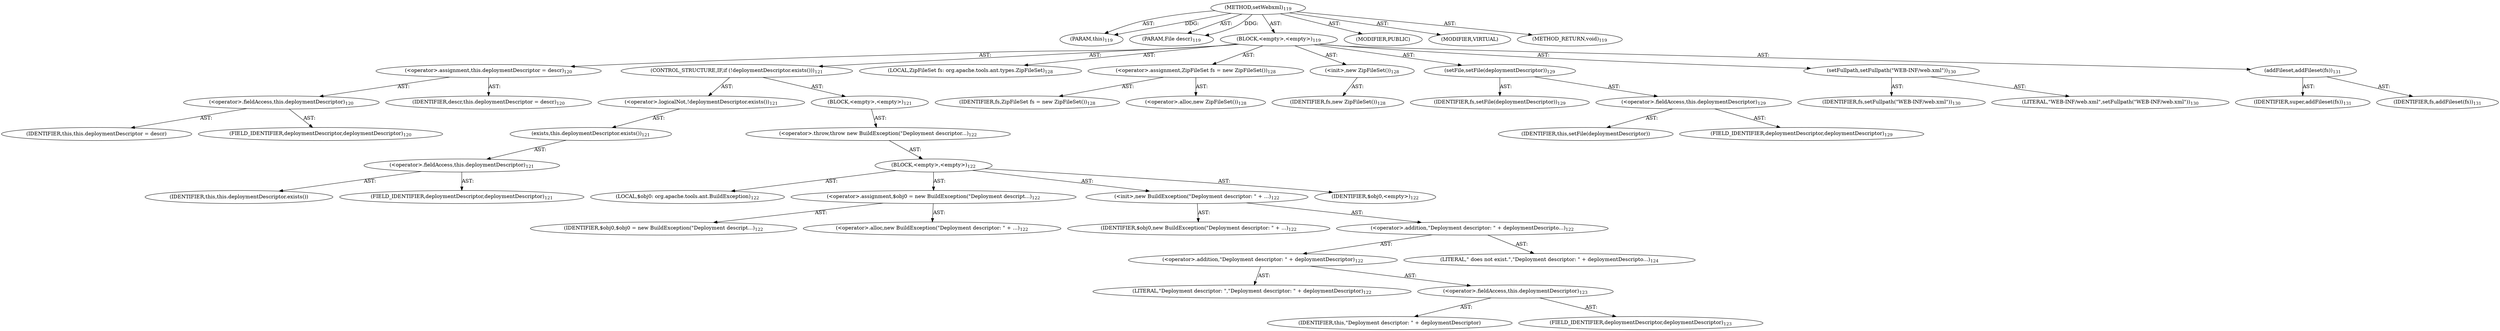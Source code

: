 digraph "setWebxml" {  
"111669149698" [label = <(METHOD,setWebxml)<SUB>119</SUB>> ]
"115964116997" [label = <(PARAM,this)<SUB>119</SUB>> ]
"115964116998" [label = <(PARAM,File descr)<SUB>119</SUB>> ]
"25769803778" [label = <(BLOCK,&lt;empty&gt;,&lt;empty&gt;)<SUB>119</SUB>> ]
"30064771076" [label = <(&lt;operator&gt;.assignment,this.deploymentDescriptor = descr)<SUB>120</SUB>> ]
"30064771077" [label = <(&lt;operator&gt;.fieldAccess,this.deploymentDescriptor)<SUB>120</SUB>> ]
"68719476744" [label = <(IDENTIFIER,this,this.deploymentDescriptor = descr)> ]
"55834574848" [label = <(FIELD_IDENTIFIER,deploymentDescriptor,deploymentDescriptor)<SUB>120</SUB>> ]
"68719476745" [label = <(IDENTIFIER,descr,this.deploymentDescriptor = descr)<SUB>120</SUB>> ]
"47244640256" [label = <(CONTROL_STRUCTURE,IF,if (!deploymentDescriptor.exists()))<SUB>121</SUB>> ]
"30064771078" [label = <(&lt;operator&gt;.logicalNot,!deploymentDescriptor.exists())<SUB>121</SUB>> ]
"30064771079" [label = <(exists,this.deploymentDescriptor.exists())<SUB>121</SUB>> ]
"30064771080" [label = <(&lt;operator&gt;.fieldAccess,this.deploymentDescriptor)<SUB>121</SUB>> ]
"68719476746" [label = <(IDENTIFIER,this,this.deploymentDescriptor.exists())> ]
"55834574849" [label = <(FIELD_IDENTIFIER,deploymentDescriptor,deploymentDescriptor)<SUB>121</SUB>> ]
"25769803779" [label = <(BLOCK,&lt;empty&gt;,&lt;empty&gt;)<SUB>121</SUB>> ]
"30064771081" [label = <(&lt;operator&gt;.throw,throw new BuildException(&quot;Deployment descriptor...)<SUB>122</SUB>> ]
"25769803780" [label = <(BLOCK,&lt;empty&gt;,&lt;empty&gt;)<SUB>122</SUB>> ]
"94489280512" [label = <(LOCAL,$obj0: org.apache.tools.ant.BuildException)<SUB>122</SUB>> ]
"30064771082" [label = <(&lt;operator&gt;.assignment,$obj0 = new BuildException(&quot;Deployment descript...)<SUB>122</SUB>> ]
"68719476747" [label = <(IDENTIFIER,$obj0,$obj0 = new BuildException(&quot;Deployment descript...)<SUB>122</SUB>> ]
"30064771083" [label = <(&lt;operator&gt;.alloc,new BuildException(&quot;Deployment descriptor: &quot; + ...)<SUB>122</SUB>> ]
"30064771084" [label = <(&lt;init&gt;,new BuildException(&quot;Deployment descriptor: &quot; + ...)<SUB>122</SUB>> ]
"68719476748" [label = <(IDENTIFIER,$obj0,new BuildException(&quot;Deployment descriptor: &quot; + ...)<SUB>122</SUB>> ]
"30064771085" [label = <(&lt;operator&gt;.addition,&quot;Deployment descriptor: &quot; + deploymentDescripto...)<SUB>122</SUB>> ]
"30064771086" [label = <(&lt;operator&gt;.addition,&quot;Deployment descriptor: &quot; + deploymentDescriptor)<SUB>122</SUB>> ]
"90194313218" [label = <(LITERAL,&quot;Deployment descriptor: &quot;,&quot;Deployment descriptor: &quot; + deploymentDescriptor)<SUB>122</SUB>> ]
"30064771087" [label = <(&lt;operator&gt;.fieldAccess,this.deploymentDescriptor)<SUB>123</SUB>> ]
"68719476749" [label = <(IDENTIFIER,this,&quot;Deployment descriptor: &quot; + deploymentDescriptor)> ]
"55834574850" [label = <(FIELD_IDENTIFIER,deploymentDescriptor,deploymentDescriptor)<SUB>123</SUB>> ]
"90194313219" [label = <(LITERAL,&quot; does not exist.&quot;,&quot;Deployment descriptor: &quot; + deploymentDescripto...)<SUB>124</SUB>> ]
"68719476750" [label = <(IDENTIFIER,$obj0,&lt;empty&gt;)<SUB>122</SUB>> ]
"94489280513" [label = <(LOCAL,ZipFileSet fs: org.apache.tools.ant.types.ZipFileSet)<SUB>128</SUB>> ]
"30064771088" [label = <(&lt;operator&gt;.assignment,ZipFileSet fs = new ZipFileSet())<SUB>128</SUB>> ]
"68719476751" [label = <(IDENTIFIER,fs,ZipFileSet fs = new ZipFileSet())<SUB>128</SUB>> ]
"30064771089" [label = <(&lt;operator&gt;.alloc,new ZipFileSet())<SUB>128</SUB>> ]
"30064771090" [label = <(&lt;init&gt;,new ZipFileSet())<SUB>128</SUB>> ]
"68719476752" [label = <(IDENTIFIER,fs,new ZipFileSet())<SUB>128</SUB>> ]
"30064771091" [label = <(setFile,setFile(deploymentDescriptor))<SUB>129</SUB>> ]
"68719476753" [label = <(IDENTIFIER,fs,setFile(deploymentDescriptor))<SUB>129</SUB>> ]
"30064771092" [label = <(&lt;operator&gt;.fieldAccess,this.deploymentDescriptor)<SUB>129</SUB>> ]
"68719476754" [label = <(IDENTIFIER,this,setFile(deploymentDescriptor))> ]
"55834574851" [label = <(FIELD_IDENTIFIER,deploymentDescriptor,deploymentDescriptor)<SUB>129</SUB>> ]
"30064771093" [label = <(setFullpath,setFullpath(&quot;WEB-INF/web.xml&quot;))<SUB>130</SUB>> ]
"68719476755" [label = <(IDENTIFIER,fs,setFullpath(&quot;WEB-INF/web.xml&quot;))<SUB>130</SUB>> ]
"90194313220" [label = <(LITERAL,&quot;WEB-INF/web.xml&quot;,setFullpath(&quot;WEB-INF/web.xml&quot;))<SUB>130</SUB>> ]
"30064771094" [label = <(addFileset,addFileset(fs))<SUB>131</SUB>> ]
"68719476756" [label = <(IDENTIFIER,super,addFileset(fs))<SUB>131</SUB>> ]
"68719476757" [label = <(IDENTIFIER,fs,addFileset(fs))<SUB>131</SUB>> ]
"133143986184" [label = <(MODIFIER,PUBLIC)> ]
"133143986185" [label = <(MODIFIER,VIRTUAL)> ]
"128849018882" [label = <(METHOD_RETURN,void)<SUB>119</SUB>> ]
  "111669149698" -> "115964116997"  [ label = "AST: "] 
  "111669149698" -> "115964116998"  [ label = "AST: "] 
  "111669149698" -> "25769803778"  [ label = "AST: "] 
  "111669149698" -> "133143986184"  [ label = "AST: "] 
  "111669149698" -> "133143986185"  [ label = "AST: "] 
  "111669149698" -> "128849018882"  [ label = "AST: "] 
  "25769803778" -> "30064771076"  [ label = "AST: "] 
  "25769803778" -> "47244640256"  [ label = "AST: "] 
  "25769803778" -> "94489280513"  [ label = "AST: "] 
  "25769803778" -> "30064771088"  [ label = "AST: "] 
  "25769803778" -> "30064771090"  [ label = "AST: "] 
  "25769803778" -> "30064771091"  [ label = "AST: "] 
  "25769803778" -> "30064771093"  [ label = "AST: "] 
  "25769803778" -> "30064771094"  [ label = "AST: "] 
  "30064771076" -> "30064771077"  [ label = "AST: "] 
  "30064771076" -> "68719476745"  [ label = "AST: "] 
  "30064771077" -> "68719476744"  [ label = "AST: "] 
  "30064771077" -> "55834574848"  [ label = "AST: "] 
  "47244640256" -> "30064771078"  [ label = "AST: "] 
  "47244640256" -> "25769803779"  [ label = "AST: "] 
  "30064771078" -> "30064771079"  [ label = "AST: "] 
  "30064771079" -> "30064771080"  [ label = "AST: "] 
  "30064771080" -> "68719476746"  [ label = "AST: "] 
  "30064771080" -> "55834574849"  [ label = "AST: "] 
  "25769803779" -> "30064771081"  [ label = "AST: "] 
  "30064771081" -> "25769803780"  [ label = "AST: "] 
  "25769803780" -> "94489280512"  [ label = "AST: "] 
  "25769803780" -> "30064771082"  [ label = "AST: "] 
  "25769803780" -> "30064771084"  [ label = "AST: "] 
  "25769803780" -> "68719476750"  [ label = "AST: "] 
  "30064771082" -> "68719476747"  [ label = "AST: "] 
  "30064771082" -> "30064771083"  [ label = "AST: "] 
  "30064771084" -> "68719476748"  [ label = "AST: "] 
  "30064771084" -> "30064771085"  [ label = "AST: "] 
  "30064771085" -> "30064771086"  [ label = "AST: "] 
  "30064771085" -> "90194313219"  [ label = "AST: "] 
  "30064771086" -> "90194313218"  [ label = "AST: "] 
  "30064771086" -> "30064771087"  [ label = "AST: "] 
  "30064771087" -> "68719476749"  [ label = "AST: "] 
  "30064771087" -> "55834574850"  [ label = "AST: "] 
  "30064771088" -> "68719476751"  [ label = "AST: "] 
  "30064771088" -> "30064771089"  [ label = "AST: "] 
  "30064771090" -> "68719476752"  [ label = "AST: "] 
  "30064771091" -> "68719476753"  [ label = "AST: "] 
  "30064771091" -> "30064771092"  [ label = "AST: "] 
  "30064771092" -> "68719476754"  [ label = "AST: "] 
  "30064771092" -> "55834574851"  [ label = "AST: "] 
  "30064771093" -> "68719476755"  [ label = "AST: "] 
  "30064771093" -> "90194313220"  [ label = "AST: "] 
  "30064771094" -> "68719476756"  [ label = "AST: "] 
  "30064771094" -> "68719476757"  [ label = "AST: "] 
  "111669149698" -> "115964116997"  [ label = "DDG: "] 
  "111669149698" -> "115964116998"  [ label = "DDG: "] 
}
